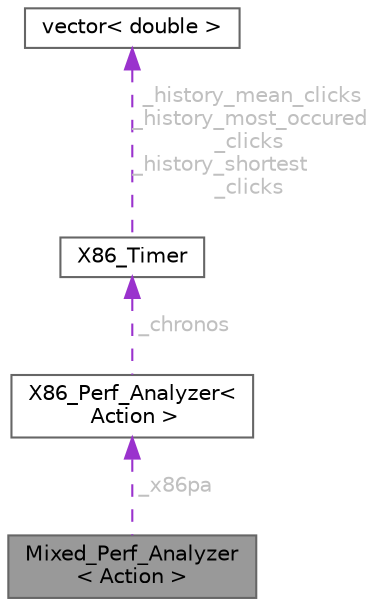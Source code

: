 digraph "Mixed_Perf_Analyzer&lt; Action &gt;"
{
 // LATEX_PDF_SIZE
  bgcolor="transparent";
  edge [fontname=Helvetica,fontsize=10,labelfontname=Helvetica,labelfontsize=10];
  node [fontname=Helvetica,fontsize=10,shape=box,height=0.2,width=0.4];
  Node1 [id="Node000001",label="Mixed_Perf_Analyzer\l\< Action \>",height=0.2,width=0.4,color="gray40", fillcolor="grey60", style="filled", fontcolor="black",tooltip=" "];
  Node2 -> Node1 [id="edge1_Node000001_Node000002",dir="back",color="darkorchid3",style="dashed",tooltip=" ",label=" _x86pa",fontcolor="grey" ];
  Node2 [id="Node000002",label="X86_Perf_Analyzer\<\l Action \>",height=0.2,width=0.4,color="gray40", fillcolor="white", style="filled",URL="$class_x86___perf___analyzer.html",tooltip=" "];
  Node3 -> Node2 [id="edge2_Node000002_Node000003",dir="back",color="darkorchid3",style="dashed",tooltip=" ",label=" _chronos",fontcolor="grey" ];
  Node3 [id="Node000003",label="X86_Timer",height=0.2,width=0.4,color="gray40", fillcolor="white", style="filled",URL="$class_x86___timer.html",tooltip=" "];
  Node4 -> Node3 [id="edge3_Node000003_Node000004",dir="back",color="darkorchid3",style="dashed",tooltip=" ",label=" _history_mean_clicks\n_history_most_occured\l_clicks\n_history_shortest\l_clicks",fontcolor="grey" ];
  Node4 [id="Node000004",label="vector\< double \>",height=0.2,width=0.4,color="gray40", fillcolor="white", style="filled",URL="$structvector.html",tooltip=" "];
}

